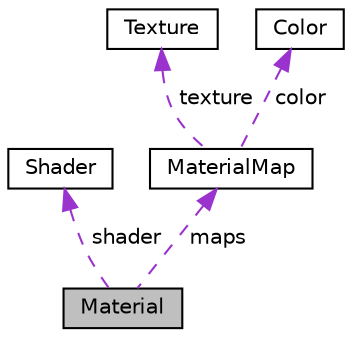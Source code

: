 digraph "Material"
{
 // LATEX_PDF_SIZE
  edge [fontname="Helvetica",fontsize="10",labelfontname="Helvetica",labelfontsize="10"];
  node [fontname="Helvetica",fontsize="10",shape=record];
  Node1 [label="Material",height=0.2,width=0.4,color="black", fillcolor="grey75", style="filled", fontcolor="black",tooltip=" "];
  Node2 -> Node1 [dir="back",color="darkorchid3",fontsize="10",style="dashed",label=" shader" ,fontname="Helvetica"];
  Node2 [label="Shader",height=0.2,width=0.4,color="black", fillcolor="white", style="filled",URL="$structShader.html",tooltip=" "];
  Node3 -> Node1 [dir="back",color="darkorchid3",fontsize="10",style="dashed",label=" maps" ,fontname="Helvetica"];
  Node3 [label="MaterialMap",height=0.2,width=0.4,color="black", fillcolor="white", style="filled",URL="$structMaterialMap.html",tooltip=" "];
  Node4 -> Node3 [dir="back",color="darkorchid3",fontsize="10",style="dashed",label=" texture" ,fontname="Helvetica"];
  Node4 [label="Texture",height=0.2,width=0.4,color="black", fillcolor="white", style="filled",URL="$structTexture.html",tooltip=" "];
  Node5 -> Node3 [dir="back",color="darkorchid3",fontsize="10",style="dashed",label=" color" ,fontname="Helvetica"];
  Node5 [label="Color",height=0.2,width=0.4,color="black", fillcolor="white", style="filled",URL="$structColor.html",tooltip=" "];
}
